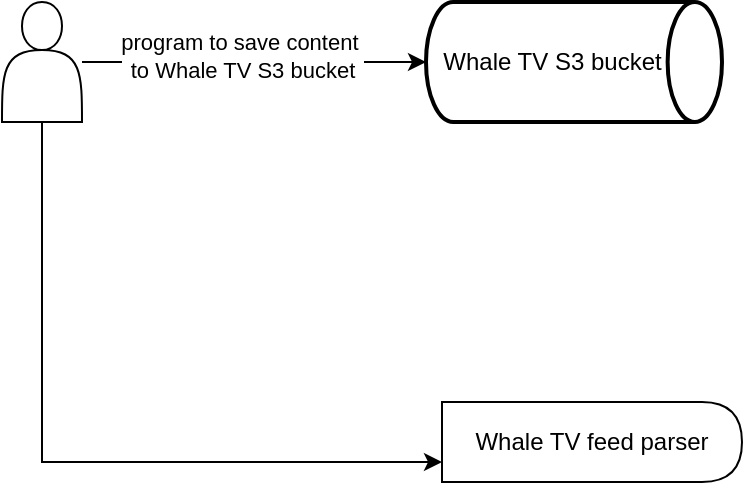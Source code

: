 <mxfile version="28.0.3">
  <diagram name="第 1 页" id="SC4Ad5JtYd1S4jJcS6Bw">
    <mxGraphModel dx="1378" dy="764" grid="1" gridSize="10" guides="1" tooltips="1" connect="1" arrows="1" fold="1" page="1" pageScale="1" pageWidth="827" pageHeight="1169" math="0" shadow="0">
      <root>
        <mxCell id="0" />
        <mxCell id="1" parent="0" />
        <mxCell id="1iVRihWYdXtMzknbXpwd-4" style="edgeStyle=orthogonalEdgeStyle;rounded=0;orthogonalLoop=1;jettySize=auto;html=1;" edge="1" parent="1" source="1iVRihWYdXtMzknbXpwd-2" target="1iVRihWYdXtMzknbXpwd-3">
          <mxGeometry relative="1" as="geometry" />
        </mxCell>
        <mxCell id="1iVRihWYdXtMzknbXpwd-6" value="program to save content&amp;nbsp;&lt;div&gt;to Whale TV S3 bucket&lt;/div&gt;" style="edgeLabel;html=1;align=center;verticalAlign=middle;resizable=0;points=[];" vertex="1" connectable="0" parent="1iVRihWYdXtMzknbXpwd-4">
          <mxGeometry x="-0.07" relative="1" as="geometry">
            <mxPoint y="-3" as="offset" />
          </mxGeometry>
        </mxCell>
        <mxCell id="1iVRihWYdXtMzknbXpwd-8" style="edgeStyle=orthogonalEdgeStyle;rounded=0;orthogonalLoop=1;jettySize=auto;html=1;entryX=0;entryY=0.75;entryDx=0;entryDy=0;" edge="1" parent="1" source="1iVRihWYdXtMzknbXpwd-2" target="1iVRihWYdXtMzknbXpwd-7">
          <mxGeometry relative="1" as="geometry">
            <Array as="points">
              <mxPoint x="100" y="340" />
            </Array>
          </mxGeometry>
        </mxCell>
        <mxCell id="1iVRihWYdXtMzknbXpwd-2" value="" style="shape=actor;whiteSpace=wrap;html=1;" vertex="1" parent="1">
          <mxGeometry x="80" y="110" width="40" height="60" as="geometry" />
        </mxCell>
        <mxCell id="1iVRihWYdXtMzknbXpwd-3" value="&amp;nbsp; Whale TV S3 bucket" style="strokeWidth=2;html=1;shape=mxgraph.flowchart.direct_data;whiteSpace=wrap;align=left;" vertex="1" parent="1">
          <mxGeometry x="292" y="110" width="148" height="60" as="geometry" />
        </mxCell>
        <mxCell id="1iVRihWYdXtMzknbXpwd-7" value="Whale TV feed parser" style="shape=delay;whiteSpace=wrap;html=1;" vertex="1" parent="1">
          <mxGeometry x="300" y="310" width="150" height="40" as="geometry" />
        </mxCell>
      </root>
    </mxGraphModel>
  </diagram>
</mxfile>
